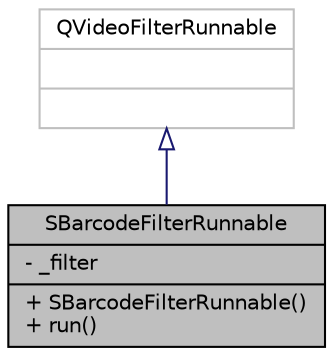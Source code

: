 digraph "SBarcodeFilterRunnable"
{
 // INTERACTIVE_SVG=YES
 // LATEX_PDF_SIZE
  edge [fontname="Helvetica",fontsize="10",labelfontname="Helvetica",labelfontsize="10"];
  node [fontname="Helvetica",fontsize="10",shape=record];
  Node1 [label="{SBarcodeFilterRunnable\n|- _filter\l|+ SBarcodeFilterRunnable()\l+ run()\l}",height=0.2,width=0.4,color="black", fillcolor="grey75", style="filled", fontcolor="black",tooltip="Inherited from QVideoFilterRunnable class and provide SBarcodeFilterRunnable::run method in order to ..."];
  Node2 -> Node1 [dir="back",color="midnightblue",fontsize="10",style="solid",arrowtail="onormal",fontname="Helvetica"];
  Node2 [label="{QVideoFilterRunnable\n||}",height=0.2,width=0.4,color="grey75", fillcolor="white", style="filled",tooltip=" "];
}
